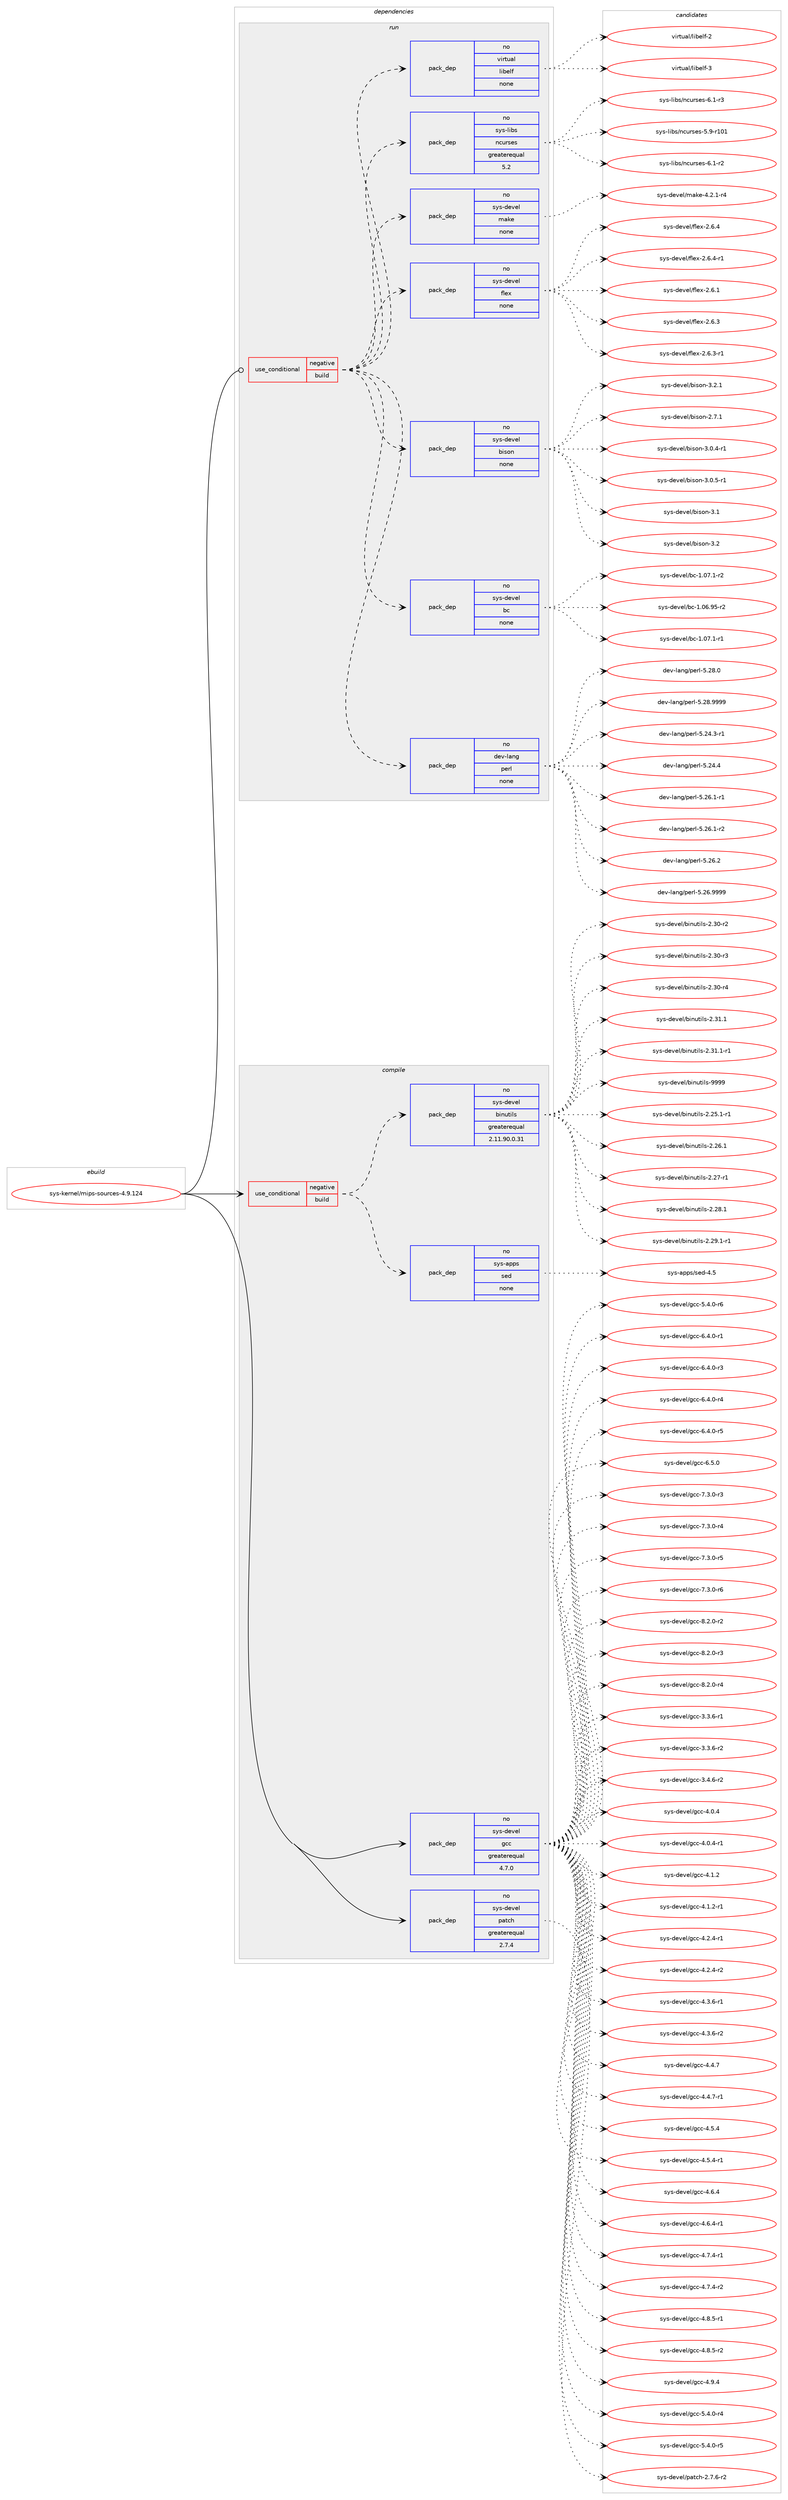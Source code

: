digraph prolog {

# *************
# Graph options
# *************

newrank=true;
concentrate=true;
compound=true;
graph [rankdir=LR,fontname=Helvetica,fontsize=10,ranksep=1.5];#, ranksep=2.5, nodesep=0.2];
edge  [arrowhead=vee];
node  [fontname=Helvetica,fontsize=10];

# **********
# The ebuild
# **********

subgraph cluster_leftcol {
color=gray;
rank=same;
label=<<i>ebuild</i>>;
id [label="sys-kernel/mips-sources-4.9.124", color=red, width=4, href="../sys-kernel/mips-sources-4.9.124.svg"];
}

# ****************
# The dependencies
# ****************

subgraph cluster_midcol {
color=gray;
label=<<i>dependencies</i>>;
subgraph cluster_compile {
fillcolor="#eeeeee";
style=filled;
label=<<i>compile</i>>;
subgraph cond1267 {
dependency7484 [label=<<TABLE BORDER="0" CELLBORDER="1" CELLSPACING="0" CELLPADDING="4"><TR><TD ROWSPAN="3" CELLPADDING="10">use_conditional</TD></TR><TR><TD>negative</TD></TR><TR><TD>build</TD></TR></TABLE>>, shape=none, color=red];
subgraph pack6034 {
dependency7485 [label=<<TABLE BORDER="0" CELLBORDER="1" CELLSPACING="0" CELLPADDING="4" WIDTH="220"><TR><TD ROWSPAN="6" CELLPADDING="30">pack_dep</TD></TR><TR><TD WIDTH="110">no</TD></TR><TR><TD>sys-apps</TD></TR><TR><TD>sed</TD></TR><TR><TD>none</TD></TR><TR><TD></TD></TR></TABLE>>, shape=none, color=blue];
}
dependency7484:e -> dependency7485:w [weight=20,style="dashed",arrowhead="vee"];
subgraph pack6035 {
dependency7486 [label=<<TABLE BORDER="0" CELLBORDER="1" CELLSPACING="0" CELLPADDING="4" WIDTH="220"><TR><TD ROWSPAN="6" CELLPADDING="30">pack_dep</TD></TR><TR><TD WIDTH="110">no</TD></TR><TR><TD>sys-devel</TD></TR><TR><TD>binutils</TD></TR><TR><TD>greaterequal</TD></TR><TR><TD>2.11.90.0.31</TD></TR></TABLE>>, shape=none, color=blue];
}
dependency7484:e -> dependency7486:w [weight=20,style="dashed",arrowhead="vee"];
}
id:e -> dependency7484:w [weight=20,style="solid",arrowhead="vee"];
subgraph pack6036 {
dependency7487 [label=<<TABLE BORDER="0" CELLBORDER="1" CELLSPACING="0" CELLPADDING="4" WIDTH="220"><TR><TD ROWSPAN="6" CELLPADDING="30">pack_dep</TD></TR><TR><TD WIDTH="110">no</TD></TR><TR><TD>sys-devel</TD></TR><TR><TD>gcc</TD></TR><TR><TD>greaterequal</TD></TR><TR><TD>4.7.0</TD></TR></TABLE>>, shape=none, color=blue];
}
id:e -> dependency7487:w [weight=20,style="solid",arrowhead="vee"];
subgraph pack6037 {
dependency7488 [label=<<TABLE BORDER="0" CELLBORDER="1" CELLSPACING="0" CELLPADDING="4" WIDTH="220"><TR><TD ROWSPAN="6" CELLPADDING="30">pack_dep</TD></TR><TR><TD WIDTH="110">no</TD></TR><TR><TD>sys-devel</TD></TR><TR><TD>patch</TD></TR><TR><TD>greaterequal</TD></TR><TR><TD>2.7.4</TD></TR></TABLE>>, shape=none, color=blue];
}
id:e -> dependency7488:w [weight=20,style="solid",arrowhead="vee"];
}
subgraph cluster_compileandrun {
fillcolor="#eeeeee";
style=filled;
label=<<i>compile and run</i>>;
}
subgraph cluster_run {
fillcolor="#eeeeee";
style=filled;
label=<<i>run</i>>;
subgraph cond1268 {
dependency7489 [label=<<TABLE BORDER="0" CELLBORDER="1" CELLSPACING="0" CELLPADDING="4"><TR><TD ROWSPAN="3" CELLPADDING="10">use_conditional</TD></TR><TR><TD>negative</TD></TR><TR><TD>build</TD></TR></TABLE>>, shape=none, color=red];
subgraph pack6038 {
dependency7490 [label=<<TABLE BORDER="0" CELLBORDER="1" CELLSPACING="0" CELLPADDING="4" WIDTH="220"><TR><TD ROWSPAN="6" CELLPADDING="30">pack_dep</TD></TR><TR><TD WIDTH="110">no</TD></TR><TR><TD>dev-lang</TD></TR><TR><TD>perl</TD></TR><TR><TD>none</TD></TR><TR><TD></TD></TR></TABLE>>, shape=none, color=blue];
}
dependency7489:e -> dependency7490:w [weight=20,style="dashed",arrowhead="vee"];
subgraph pack6039 {
dependency7491 [label=<<TABLE BORDER="0" CELLBORDER="1" CELLSPACING="0" CELLPADDING="4" WIDTH="220"><TR><TD ROWSPAN="6" CELLPADDING="30">pack_dep</TD></TR><TR><TD WIDTH="110">no</TD></TR><TR><TD>sys-devel</TD></TR><TR><TD>bc</TD></TR><TR><TD>none</TD></TR><TR><TD></TD></TR></TABLE>>, shape=none, color=blue];
}
dependency7489:e -> dependency7491:w [weight=20,style="dashed",arrowhead="vee"];
subgraph pack6040 {
dependency7492 [label=<<TABLE BORDER="0" CELLBORDER="1" CELLSPACING="0" CELLPADDING="4" WIDTH="220"><TR><TD ROWSPAN="6" CELLPADDING="30">pack_dep</TD></TR><TR><TD WIDTH="110">no</TD></TR><TR><TD>sys-devel</TD></TR><TR><TD>bison</TD></TR><TR><TD>none</TD></TR><TR><TD></TD></TR></TABLE>>, shape=none, color=blue];
}
dependency7489:e -> dependency7492:w [weight=20,style="dashed",arrowhead="vee"];
subgraph pack6041 {
dependency7493 [label=<<TABLE BORDER="0" CELLBORDER="1" CELLSPACING="0" CELLPADDING="4" WIDTH="220"><TR><TD ROWSPAN="6" CELLPADDING="30">pack_dep</TD></TR><TR><TD WIDTH="110">no</TD></TR><TR><TD>sys-devel</TD></TR><TR><TD>flex</TD></TR><TR><TD>none</TD></TR><TR><TD></TD></TR></TABLE>>, shape=none, color=blue];
}
dependency7489:e -> dependency7493:w [weight=20,style="dashed",arrowhead="vee"];
subgraph pack6042 {
dependency7494 [label=<<TABLE BORDER="0" CELLBORDER="1" CELLSPACING="0" CELLPADDING="4" WIDTH="220"><TR><TD ROWSPAN="6" CELLPADDING="30">pack_dep</TD></TR><TR><TD WIDTH="110">no</TD></TR><TR><TD>sys-devel</TD></TR><TR><TD>make</TD></TR><TR><TD>none</TD></TR><TR><TD></TD></TR></TABLE>>, shape=none, color=blue];
}
dependency7489:e -> dependency7494:w [weight=20,style="dashed",arrowhead="vee"];
subgraph pack6043 {
dependency7495 [label=<<TABLE BORDER="0" CELLBORDER="1" CELLSPACING="0" CELLPADDING="4" WIDTH="220"><TR><TD ROWSPAN="6" CELLPADDING="30">pack_dep</TD></TR><TR><TD WIDTH="110">no</TD></TR><TR><TD>sys-libs</TD></TR><TR><TD>ncurses</TD></TR><TR><TD>greaterequal</TD></TR><TR><TD>5.2</TD></TR></TABLE>>, shape=none, color=blue];
}
dependency7489:e -> dependency7495:w [weight=20,style="dashed",arrowhead="vee"];
subgraph pack6044 {
dependency7496 [label=<<TABLE BORDER="0" CELLBORDER="1" CELLSPACING="0" CELLPADDING="4" WIDTH="220"><TR><TD ROWSPAN="6" CELLPADDING="30">pack_dep</TD></TR><TR><TD WIDTH="110">no</TD></TR><TR><TD>virtual</TD></TR><TR><TD>libelf</TD></TR><TR><TD>none</TD></TR><TR><TD></TD></TR></TABLE>>, shape=none, color=blue];
}
dependency7489:e -> dependency7496:w [weight=20,style="dashed",arrowhead="vee"];
}
id:e -> dependency7489:w [weight=20,style="solid",arrowhead="odot"];
}
}

# **************
# The candidates
# **************

subgraph cluster_choices {
rank=same;
color=gray;
label=<<i>candidates</i>>;

subgraph choice6034 {
color=black;
nodesep=1;
choice11512111545971121121154711510110045524653 [label="sys-apps/sed-4.5", color=red, width=4,href="../sys-apps/sed-4.5.svg"];
dependency7485:e -> choice11512111545971121121154711510110045524653:w [style=dotted,weight="100"];
}
subgraph choice6035 {
color=black;
nodesep=1;
choice115121115451001011181011084798105110117116105108115455046505346494511449 [label="sys-devel/binutils-2.25.1-r1", color=red, width=4,href="../sys-devel/binutils-2.25.1-r1.svg"];
choice11512111545100101118101108479810511011711610510811545504650544649 [label="sys-devel/binutils-2.26.1", color=red, width=4,href="../sys-devel/binutils-2.26.1.svg"];
choice11512111545100101118101108479810511011711610510811545504650554511449 [label="sys-devel/binutils-2.27-r1", color=red, width=4,href="../sys-devel/binutils-2.27-r1.svg"];
choice11512111545100101118101108479810511011711610510811545504650564649 [label="sys-devel/binutils-2.28.1", color=red, width=4,href="../sys-devel/binutils-2.28.1.svg"];
choice115121115451001011181011084798105110117116105108115455046505746494511449 [label="sys-devel/binutils-2.29.1-r1", color=red, width=4,href="../sys-devel/binutils-2.29.1-r1.svg"];
choice11512111545100101118101108479810511011711610510811545504651484511450 [label="sys-devel/binutils-2.30-r2", color=red, width=4,href="../sys-devel/binutils-2.30-r2.svg"];
choice11512111545100101118101108479810511011711610510811545504651484511451 [label="sys-devel/binutils-2.30-r3", color=red, width=4,href="../sys-devel/binutils-2.30-r3.svg"];
choice11512111545100101118101108479810511011711610510811545504651484511452 [label="sys-devel/binutils-2.30-r4", color=red, width=4,href="../sys-devel/binutils-2.30-r4.svg"];
choice11512111545100101118101108479810511011711610510811545504651494649 [label="sys-devel/binutils-2.31.1", color=red, width=4,href="../sys-devel/binutils-2.31.1.svg"];
choice115121115451001011181011084798105110117116105108115455046514946494511449 [label="sys-devel/binutils-2.31.1-r1", color=red, width=4,href="../sys-devel/binutils-2.31.1-r1.svg"];
choice1151211154510010111810110847981051101171161051081154557575757 [label="sys-devel/binutils-9999", color=red, width=4,href="../sys-devel/binutils-9999.svg"];
dependency7486:e -> choice115121115451001011181011084798105110117116105108115455046505346494511449:w [style=dotted,weight="100"];
dependency7486:e -> choice11512111545100101118101108479810511011711610510811545504650544649:w [style=dotted,weight="100"];
dependency7486:e -> choice11512111545100101118101108479810511011711610510811545504650554511449:w [style=dotted,weight="100"];
dependency7486:e -> choice11512111545100101118101108479810511011711610510811545504650564649:w [style=dotted,weight="100"];
dependency7486:e -> choice115121115451001011181011084798105110117116105108115455046505746494511449:w [style=dotted,weight="100"];
dependency7486:e -> choice11512111545100101118101108479810511011711610510811545504651484511450:w [style=dotted,weight="100"];
dependency7486:e -> choice11512111545100101118101108479810511011711610510811545504651484511451:w [style=dotted,weight="100"];
dependency7486:e -> choice11512111545100101118101108479810511011711610510811545504651484511452:w [style=dotted,weight="100"];
dependency7486:e -> choice11512111545100101118101108479810511011711610510811545504651494649:w [style=dotted,weight="100"];
dependency7486:e -> choice115121115451001011181011084798105110117116105108115455046514946494511449:w [style=dotted,weight="100"];
dependency7486:e -> choice1151211154510010111810110847981051101171161051081154557575757:w [style=dotted,weight="100"];
}
subgraph choice6036 {
color=black;
nodesep=1;
choice115121115451001011181011084710399994551465146544511449 [label="sys-devel/gcc-3.3.6-r1", color=red, width=4,href="../sys-devel/gcc-3.3.6-r1.svg"];
choice115121115451001011181011084710399994551465146544511450 [label="sys-devel/gcc-3.3.6-r2", color=red, width=4,href="../sys-devel/gcc-3.3.6-r2.svg"];
choice115121115451001011181011084710399994551465246544511450 [label="sys-devel/gcc-3.4.6-r2", color=red, width=4,href="../sys-devel/gcc-3.4.6-r2.svg"];
choice11512111545100101118101108471039999455246484652 [label="sys-devel/gcc-4.0.4", color=red, width=4,href="../sys-devel/gcc-4.0.4.svg"];
choice115121115451001011181011084710399994552464846524511449 [label="sys-devel/gcc-4.0.4-r1", color=red, width=4,href="../sys-devel/gcc-4.0.4-r1.svg"];
choice11512111545100101118101108471039999455246494650 [label="sys-devel/gcc-4.1.2", color=red, width=4,href="../sys-devel/gcc-4.1.2.svg"];
choice115121115451001011181011084710399994552464946504511449 [label="sys-devel/gcc-4.1.2-r1", color=red, width=4,href="../sys-devel/gcc-4.1.2-r1.svg"];
choice115121115451001011181011084710399994552465046524511449 [label="sys-devel/gcc-4.2.4-r1", color=red, width=4,href="../sys-devel/gcc-4.2.4-r1.svg"];
choice115121115451001011181011084710399994552465046524511450 [label="sys-devel/gcc-4.2.4-r2", color=red, width=4,href="../sys-devel/gcc-4.2.4-r2.svg"];
choice115121115451001011181011084710399994552465146544511449 [label="sys-devel/gcc-4.3.6-r1", color=red, width=4,href="../sys-devel/gcc-4.3.6-r1.svg"];
choice115121115451001011181011084710399994552465146544511450 [label="sys-devel/gcc-4.3.6-r2", color=red, width=4,href="../sys-devel/gcc-4.3.6-r2.svg"];
choice11512111545100101118101108471039999455246524655 [label="sys-devel/gcc-4.4.7", color=red, width=4,href="../sys-devel/gcc-4.4.7.svg"];
choice115121115451001011181011084710399994552465246554511449 [label="sys-devel/gcc-4.4.7-r1", color=red, width=4,href="../sys-devel/gcc-4.4.7-r1.svg"];
choice11512111545100101118101108471039999455246534652 [label="sys-devel/gcc-4.5.4", color=red, width=4,href="../sys-devel/gcc-4.5.4.svg"];
choice115121115451001011181011084710399994552465346524511449 [label="sys-devel/gcc-4.5.4-r1", color=red, width=4,href="../sys-devel/gcc-4.5.4-r1.svg"];
choice11512111545100101118101108471039999455246544652 [label="sys-devel/gcc-4.6.4", color=red, width=4,href="../sys-devel/gcc-4.6.4.svg"];
choice115121115451001011181011084710399994552465446524511449 [label="sys-devel/gcc-4.6.4-r1", color=red, width=4,href="../sys-devel/gcc-4.6.4-r1.svg"];
choice115121115451001011181011084710399994552465546524511449 [label="sys-devel/gcc-4.7.4-r1", color=red, width=4,href="../sys-devel/gcc-4.7.4-r1.svg"];
choice115121115451001011181011084710399994552465546524511450 [label="sys-devel/gcc-4.7.4-r2", color=red, width=4,href="../sys-devel/gcc-4.7.4-r2.svg"];
choice115121115451001011181011084710399994552465646534511449 [label="sys-devel/gcc-4.8.5-r1", color=red, width=4,href="../sys-devel/gcc-4.8.5-r1.svg"];
choice115121115451001011181011084710399994552465646534511450 [label="sys-devel/gcc-4.8.5-r2", color=red, width=4,href="../sys-devel/gcc-4.8.5-r2.svg"];
choice11512111545100101118101108471039999455246574652 [label="sys-devel/gcc-4.9.4", color=red, width=4,href="../sys-devel/gcc-4.9.4.svg"];
choice115121115451001011181011084710399994553465246484511452 [label="sys-devel/gcc-5.4.0-r4", color=red, width=4,href="../sys-devel/gcc-5.4.0-r4.svg"];
choice115121115451001011181011084710399994553465246484511453 [label="sys-devel/gcc-5.4.0-r5", color=red, width=4,href="../sys-devel/gcc-5.4.0-r5.svg"];
choice115121115451001011181011084710399994553465246484511454 [label="sys-devel/gcc-5.4.0-r6", color=red, width=4,href="../sys-devel/gcc-5.4.0-r6.svg"];
choice115121115451001011181011084710399994554465246484511449 [label="sys-devel/gcc-6.4.0-r1", color=red, width=4,href="../sys-devel/gcc-6.4.0-r1.svg"];
choice115121115451001011181011084710399994554465246484511451 [label="sys-devel/gcc-6.4.0-r3", color=red, width=4,href="../sys-devel/gcc-6.4.0-r3.svg"];
choice115121115451001011181011084710399994554465246484511452 [label="sys-devel/gcc-6.4.0-r4", color=red, width=4,href="../sys-devel/gcc-6.4.0-r4.svg"];
choice115121115451001011181011084710399994554465246484511453 [label="sys-devel/gcc-6.4.0-r5", color=red, width=4,href="../sys-devel/gcc-6.4.0-r5.svg"];
choice11512111545100101118101108471039999455446534648 [label="sys-devel/gcc-6.5.0", color=red, width=4,href="../sys-devel/gcc-6.5.0.svg"];
choice115121115451001011181011084710399994555465146484511451 [label="sys-devel/gcc-7.3.0-r3", color=red, width=4,href="../sys-devel/gcc-7.3.0-r3.svg"];
choice115121115451001011181011084710399994555465146484511452 [label="sys-devel/gcc-7.3.0-r4", color=red, width=4,href="../sys-devel/gcc-7.3.0-r4.svg"];
choice115121115451001011181011084710399994555465146484511453 [label="sys-devel/gcc-7.3.0-r5", color=red, width=4,href="../sys-devel/gcc-7.3.0-r5.svg"];
choice115121115451001011181011084710399994555465146484511454 [label="sys-devel/gcc-7.3.0-r6", color=red, width=4,href="../sys-devel/gcc-7.3.0-r6.svg"];
choice115121115451001011181011084710399994556465046484511450 [label="sys-devel/gcc-8.2.0-r2", color=red, width=4,href="../sys-devel/gcc-8.2.0-r2.svg"];
choice115121115451001011181011084710399994556465046484511451 [label="sys-devel/gcc-8.2.0-r3", color=red, width=4,href="../sys-devel/gcc-8.2.0-r3.svg"];
choice115121115451001011181011084710399994556465046484511452 [label="sys-devel/gcc-8.2.0-r4", color=red, width=4,href="../sys-devel/gcc-8.2.0-r4.svg"];
dependency7487:e -> choice115121115451001011181011084710399994551465146544511449:w [style=dotted,weight="100"];
dependency7487:e -> choice115121115451001011181011084710399994551465146544511450:w [style=dotted,weight="100"];
dependency7487:e -> choice115121115451001011181011084710399994551465246544511450:w [style=dotted,weight="100"];
dependency7487:e -> choice11512111545100101118101108471039999455246484652:w [style=dotted,weight="100"];
dependency7487:e -> choice115121115451001011181011084710399994552464846524511449:w [style=dotted,weight="100"];
dependency7487:e -> choice11512111545100101118101108471039999455246494650:w [style=dotted,weight="100"];
dependency7487:e -> choice115121115451001011181011084710399994552464946504511449:w [style=dotted,weight="100"];
dependency7487:e -> choice115121115451001011181011084710399994552465046524511449:w [style=dotted,weight="100"];
dependency7487:e -> choice115121115451001011181011084710399994552465046524511450:w [style=dotted,weight="100"];
dependency7487:e -> choice115121115451001011181011084710399994552465146544511449:w [style=dotted,weight="100"];
dependency7487:e -> choice115121115451001011181011084710399994552465146544511450:w [style=dotted,weight="100"];
dependency7487:e -> choice11512111545100101118101108471039999455246524655:w [style=dotted,weight="100"];
dependency7487:e -> choice115121115451001011181011084710399994552465246554511449:w [style=dotted,weight="100"];
dependency7487:e -> choice11512111545100101118101108471039999455246534652:w [style=dotted,weight="100"];
dependency7487:e -> choice115121115451001011181011084710399994552465346524511449:w [style=dotted,weight="100"];
dependency7487:e -> choice11512111545100101118101108471039999455246544652:w [style=dotted,weight="100"];
dependency7487:e -> choice115121115451001011181011084710399994552465446524511449:w [style=dotted,weight="100"];
dependency7487:e -> choice115121115451001011181011084710399994552465546524511449:w [style=dotted,weight="100"];
dependency7487:e -> choice115121115451001011181011084710399994552465546524511450:w [style=dotted,weight="100"];
dependency7487:e -> choice115121115451001011181011084710399994552465646534511449:w [style=dotted,weight="100"];
dependency7487:e -> choice115121115451001011181011084710399994552465646534511450:w [style=dotted,weight="100"];
dependency7487:e -> choice11512111545100101118101108471039999455246574652:w [style=dotted,weight="100"];
dependency7487:e -> choice115121115451001011181011084710399994553465246484511452:w [style=dotted,weight="100"];
dependency7487:e -> choice115121115451001011181011084710399994553465246484511453:w [style=dotted,weight="100"];
dependency7487:e -> choice115121115451001011181011084710399994553465246484511454:w [style=dotted,weight="100"];
dependency7487:e -> choice115121115451001011181011084710399994554465246484511449:w [style=dotted,weight="100"];
dependency7487:e -> choice115121115451001011181011084710399994554465246484511451:w [style=dotted,weight="100"];
dependency7487:e -> choice115121115451001011181011084710399994554465246484511452:w [style=dotted,weight="100"];
dependency7487:e -> choice115121115451001011181011084710399994554465246484511453:w [style=dotted,weight="100"];
dependency7487:e -> choice11512111545100101118101108471039999455446534648:w [style=dotted,weight="100"];
dependency7487:e -> choice115121115451001011181011084710399994555465146484511451:w [style=dotted,weight="100"];
dependency7487:e -> choice115121115451001011181011084710399994555465146484511452:w [style=dotted,weight="100"];
dependency7487:e -> choice115121115451001011181011084710399994555465146484511453:w [style=dotted,weight="100"];
dependency7487:e -> choice115121115451001011181011084710399994555465146484511454:w [style=dotted,weight="100"];
dependency7487:e -> choice115121115451001011181011084710399994556465046484511450:w [style=dotted,weight="100"];
dependency7487:e -> choice115121115451001011181011084710399994556465046484511451:w [style=dotted,weight="100"];
dependency7487:e -> choice115121115451001011181011084710399994556465046484511452:w [style=dotted,weight="100"];
}
subgraph choice6037 {
color=black;
nodesep=1;
choice115121115451001011181011084711297116991044550465546544511450 [label="sys-devel/patch-2.7.6-r2", color=red, width=4,href="../sys-devel/patch-2.7.6-r2.svg"];
dependency7488:e -> choice115121115451001011181011084711297116991044550465546544511450:w [style=dotted,weight="100"];
}
subgraph choice6038 {
color=black;
nodesep=1;
choice100101118451089711010347112101114108455346505246514511449 [label="dev-lang/perl-5.24.3-r1", color=red, width=4,href="../dev-lang/perl-5.24.3-r1.svg"];
choice10010111845108971101034711210111410845534650524652 [label="dev-lang/perl-5.24.4", color=red, width=4,href="../dev-lang/perl-5.24.4.svg"];
choice100101118451089711010347112101114108455346505446494511449 [label="dev-lang/perl-5.26.1-r1", color=red, width=4,href="../dev-lang/perl-5.26.1-r1.svg"];
choice100101118451089711010347112101114108455346505446494511450 [label="dev-lang/perl-5.26.1-r2", color=red, width=4,href="../dev-lang/perl-5.26.1-r2.svg"];
choice10010111845108971101034711210111410845534650544650 [label="dev-lang/perl-5.26.2", color=red, width=4,href="../dev-lang/perl-5.26.2.svg"];
choice10010111845108971101034711210111410845534650544657575757 [label="dev-lang/perl-5.26.9999", color=red, width=4,href="../dev-lang/perl-5.26.9999.svg"];
choice10010111845108971101034711210111410845534650564648 [label="dev-lang/perl-5.28.0", color=red, width=4,href="../dev-lang/perl-5.28.0.svg"];
choice10010111845108971101034711210111410845534650564657575757 [label="dev-lang/perl-5.28.9999", color=red, width=4,href="../dev-lang/perl-5.28.9999.svg"];
dependency7490:e -> choice100101118451089711010347112101114108455346505246514511449:w [style=dotted,weight="100"];
dependency7490:e -> choice10010111845108971101034711210111410845534650524652:w [style=dotted,weight="100"];
dependency7490:e -> choice100101118451089711010347112101114108455346505446494511449:w [style=dotted,weight="100"];
dependency7490:e -> choice100101118451089711010347112101114108455346505446494511450:w [style=dotted,weight="100"];
dependency7490:e -> choice10010111845108971101034711210111410845534650544650:w [style=dotted,weight="100"];
dependency7490:e -> choice10010111845108971101034711210111410845534650544657575757:w [style=dotted,weight="100"];
dependency7490:e -> choice10010111845108971101034711210111410845534650564648:w [style=dotted,weight="100"];
dependency7490:e -> choice10010111845108971101034711210111410845534650564657575757:w [style=dotted,weight="100"];
}
subgraph choice6039 {
color=black;
nodesep=1;
choice1151211154510010111810110847989945494648544657534511450 [label="sys-devel/bc-1.06.95-r2", color=red, width=4,href="../sys-devel/bc-1.06.95-r2.svg"];
choice11512111545100101118101108479899454946485546494511449 [label="sys-devel/bc-1.07.1-r1", color=red, width=4,href="../sys-devel/bc-1.07.1-r1.svg"];
choice11512111545100101118101108479899454946485546494511450 [label="sys-devel/bc-1.07.1-r2", color=red, width=4,href="../sys-devel/bc-1.07.1-r2.svg"];
dependency7491:e -> choice1151211154510010111810110847989945494648544657534511450:w [style=dotted,weight="100"];
dependency7491:e -> choice11512111545100101118101108479899454946485546494511449:w [style=dotted,weight="100"];
dependency7491:e -> choice11512111545100101118101108479899454946485546494511450:w [style=dotted,weight="100"];
}
subgraph choice6040 {
color=black;
nodesep=1;
choice115121115451001011181011084798105115111110455046554649 [label="sys-devel/bison-2.7.1", color=red, width=4,href="../sys-devel/bison-2.7.1.svg"];
choice1151211154510010111810110847981051151111104551464846524511449 [label="sys-devel/bison-3.0.4-r1", color=red, width=4,href="../sys-devel/bison-3.0.4-r1.svg"];
choice1151211154510010111810110847981051151111104551464846534511449 [label="sys-devel/bison-3.0.5-r1", color=red, width=4,href="../sys-devel/bison-3.0.5-r1.svg"];
choice11512111545100101118101108479810511511111045514649 [label="sys-devel/bison-3.1", color=red, width=4,href="../sys-devel/bison-3.1.svg"];
choice11512111545100101118101108479810511511111045514650 [label="sys-devel/bison-3.2", color=red, width=4,href="../sys-devel/bison-3.2.svg"];
choice115121115451001011181011084798105115111110455146504649 [label="sys-devel/bison-3.2.1", color=red, width=4,href="../sys-devel/bison-3.2.1.svg"];
dependency7492:e -> choice115121115451001011181011084798105115111110455046554649:w [style=dotted,weight="100"];
dependency7492:e -> choice1151211154510010111810110847981051151111104551464846524511449:w [style=dotted,weight="100"];
dependency7492:e -> choice1151211154510010111810110847981051151111104551464846534511449:w [style=dotted,weight="100"];
dependency7492:e -> choice11512111545100101118101108479810511511111045514649:w [style=dotted,weight="100"];
dependency7492:e -> choice11512111545100101118101108479810511511111045514650:w [style=dotted,weight="100"];
dependency7492:e -> choice115121115451001011181011084798105115111110455146504649:w [style=dotted,weight="100"];
}
subgraph choice6041 {
color=black;
nodesep=1;
choice1151211154510010111810110847102108101120455046544649 [label="sys-devel/flex-2.6.1", color=red, width=4,href="../sys-devel/flex-2.6.1.svg"];
choice1151211154510010111810110847102108101120455046544651 [label="sys-devel/flex-2.6.3", color=red, width=4,href="../sys-devel/flex-2.6.3.svg"];
choice11512111545100101118101108471021081011204550465446514511449 [label="sys-devel/flex-2.6.3-r1", color=red, width=4,href="../sys-devel/flex-2.6.3-r1.svg"];
choice1151211154510010111810110847102108101120455046544652 [label="sys-devel/flex-2.6.4", color=red, width=4,href="../sys-devel/flex-2.6.4.svg"];
choice11512111545100101118101108471021081011204550465446524511449 [label="sys-devel/flex-2.6.4-r1", color=red, width=4,href="../sys-devel/flex-2.6.4-r1.svg"];
dependency7493:e -> choice1151211154510010111810110847102108101120455046544649:w [style=dotted,weight="100"];
dependency7493:e -> choice1151211154510010111810110847102108101120455046544651:w [style=dotted,weight="100"];
dependency7493:e -> choice11512111545100101118101108471021081011204550465446514511449:w [style=dotted,weight="100"];
dependency7493:e -> choice1151211154510010111810110847102108101120455046544652:w [style=dotted,weight="100"];
dependency7493:e -> choice11512111545100101118101108471021081011204550465446524511449:w [style=dotted,weight="100"];
}
subgraph choice6042 {
color=black;
nodesep=1;
choice1151211154510010111810110847109971071014552465046494511452 [label="sys-devel/make-4.2.1-r4", color=red, width=4,href="../sys-devel/make-4.2.1-r4.svg"];
dependency7494:e -> choice1151211154510010111810110847109971071014552465046494511452:w [style=dotted,weight="100"];
}
subgraph choice6043 {
color=black;
nodesep=1;
choice115121115451081059811547110991171141151011154553465745114494849 [label="sys-libs/ncurses-5.9-r101", color=red, width=4,href="../sys-libs/ncurses-5.9-r101.svg"];
choice11512111545108105981154711099117114115101115455446494511450 [label="sys-libs/ncurses-6.1-r2", color=red, width=4,href="../sys-libs/ncurses-6.1-r2.svg"];
choice11512111545108105981154711099117114115101115455446494511451 [label="sys-libs/ncurses-6.1-r3", color=red, width=4,href="../sys-libs/ncurses-6.1-r3.svg"];
dependency7495:e -> choice115121115451081059811547110991171141151011154553465745114494849:w [style=dotted,weight="100"];
dependency7495:e -> choice11512111545108105981154711099117114115101115455446494511450:w [style=dotted,weight="100"];
dependency7495:e -> choice11512111545108105981154711099117114115101115455446494511451:w [style=dotted,weight="100"];
}
subgraph choice6044 {
color=black;
nodesep=1;
choice1181051141161179710847108105981011081024550 [label="virtual/libelf-2", color=red, width=4,href="../virtual/libelf-2.svg"];
choice1181051141161179710847108105981011081024551 [label="virtual/libelf-3", color=red, width=4,href="../virtual/libelf-3.svg"];
dependency7496:e -> choice1181051141161179710847108105981011081024550:w [style=dotted,weight="100"];
dependency7496:e -> choice1181051141161179710847108105981011081024551:w [style=dotted,weight="100"];
}
}

}
